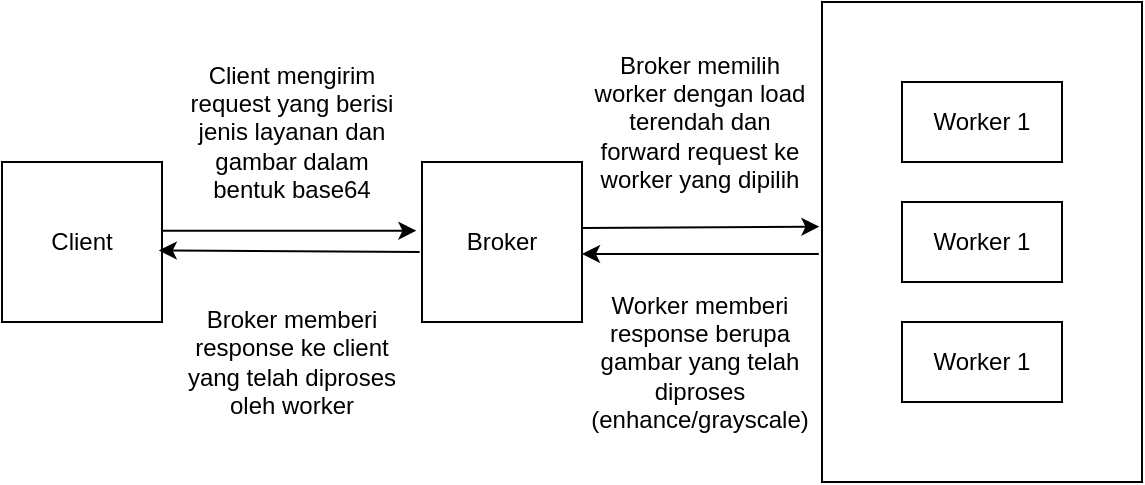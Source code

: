 <mxfile version="24.8.3">
  <diagram name="Page-1" id="oOjHo8LuGVAydoVzi2Ua">
    <mxGraphModel grid="1" page="1" gridSize="10" guides="1" tooltips="1" connect="1" arrows="1" fold="1" pageScale="1" pageWidth="850" pageHeight="1100" math="0" shadow="0">
      <root>
        <mxCell id="0" />
        <mxCell id="1" parent="0" />
        <mxCell id="R7nked7RxUoi6VM79FbM-2" value="Client" style="whiteSpace=wrap;html=1;aspect=fixed;" vertex="1" parent="1">
          <mxGeometry x="70" y="160" width="80" height="80" as="geometry" />
        </mxCell>
        <mxCell id="R7nked7RxUoi6VM79FbM-3" value="Broker" style="whiteSpace=wrap;html=1;aspect=fixed;" vertex="1" parent="1">
          <mxGeometry x="280" y="160" width="80" height="80" as="geometry" />
        </mxCell>
        <mxCell id="R7nked7RxUoi6VM79FbM-4" value="" style="rounded=0;whiteSpace=wrap;html=1;" vertex="1" parent="1">
          <mxGeometry x="480" y="80" width="160" height="240" as="geometry" />
        </mxCell>
        <mxCell id="R7nked7RxUoi6VM79FbM-6" value="Worker 1" style="rounded=0;whiteSpace=wrap;html=1;" vertex="1" parent="1">
          <mxGeometry x="520" y="120" width="80" height="40" as="geometry" />
        </mxCell>
        <mxCell id="R7nked7RxUoi6VM79FbM-7" value="Worker 1" style="rounded=0;whiteSpace=wrap;html=1;" vertex="1" parent="1">
          <mxGeometry x="520" y="180" width="80" height="40" as="geometry" />
        </mxCell>
        <mxCell id="R7nked7RxUoi6VM79FbM-8" value="Worker 1" style="rounded=0;whiteSpace=wrap;html=1;" vertex="1" parent="1">
          <mxGeometry x="520" y="240" width="80" height="40" as="geometry" />
        </mxCell>
        <mxCell id="R7nked7RxUoi6VM79FbM-9" value="" style="endArrow=classic;html=1;rounded=0;exitX=1;exitY=0.342;exitDx=0;exitDy=0;exitPerimeter=0;entryX=-0.035;entryY=0.342;entryDx=0;entryDy=0;entryPerimeter=0;" edge="1" parent="1">
          <mxGeometry width="50" height="50" relative="1" as="geometry">
            <mxPoint x="150" y="194.36" as="sourcePoint" />
            <mxPoint x="277.2" y="194.36" as="targetPoint" />
          </mxGeometry>
        </mxCell>
        <mxCell id="R7nked7RxUoi6VM79FbM-10" value="" style="endArrow=classic;html=1;rounded=0;exitX=-0.015;exitY=0.613;exitDx=0;exitDy=0;exitPerimeter=0;entryX=0.98;entryY=0.603;entryDx=0;entryDy=0;entryPerimeter=0;" edge="1" parent="1">
          <mxGeometry width="50" height="50" relative="1" as="geometry">
            <mxPoint x="278.8" y="205.04" as="sourcePoint" />
            <mxPoint x="148.4" y="204.24" as="targetPoint" />
          </mxGeometry>
        </mxCell>
        <mxCell id="R7nked7RxUoi6VM79FbM-11" value="" style="endArrow=classic;html=1;rounded=0;exitX=1;exitY=0.25;exitDx=0;exitDy=0;entryX=-0.008;entryY=0.414;entryDx=0;entryDy=0;entryPerimeter=0;" edge="1" parent="1">
          <mxGeometry width="50" height="50" relative="1" as="geometry">
            <mxPoint x="360" y="193" as="sourcePoint" />
            <mxPoint x="478.72" y="192.36" as="targetPoint" />
          </mxGeometry>
        </mxCell>
        <mxCell id="R7nked7RxUoi6VM79FbM-12" value="" style="endArrow=classic;html=1;rounded=0;exitX=-0.01;exitY=0.525;exitDx=0;exitDy=0;exitPerimeter=0;" edge="1" parent="1">
          <mxGeometry width="50" height="50" relative="1" as="geometry">
            <mxPoint x="478.4" y="206" as="sourcePoint" />
            <mxPoint x="360" y="206" as="targetPoint" />
          </mxGeometry>
        </mxCell>
        <mxCell id="R7nked7RxUoi6VM79FbM-13" value="Client mengirim request yang berisi jenis layanan dan gambar dalam bentuk base64" style="text;html=1;align=center;verticalAlign=middle;whiteSpace=wrap;rounded=0;" vertex="1" parent="1">
          <mxGeometry x="160" y="105" width="110" height="80" as="geometry" />
        </mxCell>
        <mxCell id="R7nked7RxUoi6VM79FbM-14" value="Broker memilih worker dengan load terendah dan forward request ke worker yang dipilih" style="text;html=1;align=center;verticalAlign=middle;whiteSpace=wrap;rounded=0;" vertex="1" parent="1">
          <mxGeometry x="364" y="100" width="110" height="80" as="geometry" />
        </mxCell>
        <mxCell id="R7nked7RxUoi6VM79FbM-15" value="Worker memberi response berupa gambar yang telah diproses (enhance/grayscale)" style="text;html=1;align=center;verticalAlign=middle;whiteSpace=wrap;rounded=0;" vertex="1" parent="1">
          <mxGeometry x="364" y="220" width="110" height="80" as="geometry" />
        </mxCell>
        <mxCell id="R7nked7RxUoi6VM79FbM-16" value="Broker memberi response ke client yang telah diproses oleh worker" style="text;html=1;align=center;verticalAlign=middle;whiteSpace=wrap;rounded=0;" vertex="1" parent="1">
          <mxGeometry x="160" y="220" width="110" height="80" as="geometry" />
        </mxCell>
      </root>
    </mxGraphModel>
  </diagram>
</mxfile>

